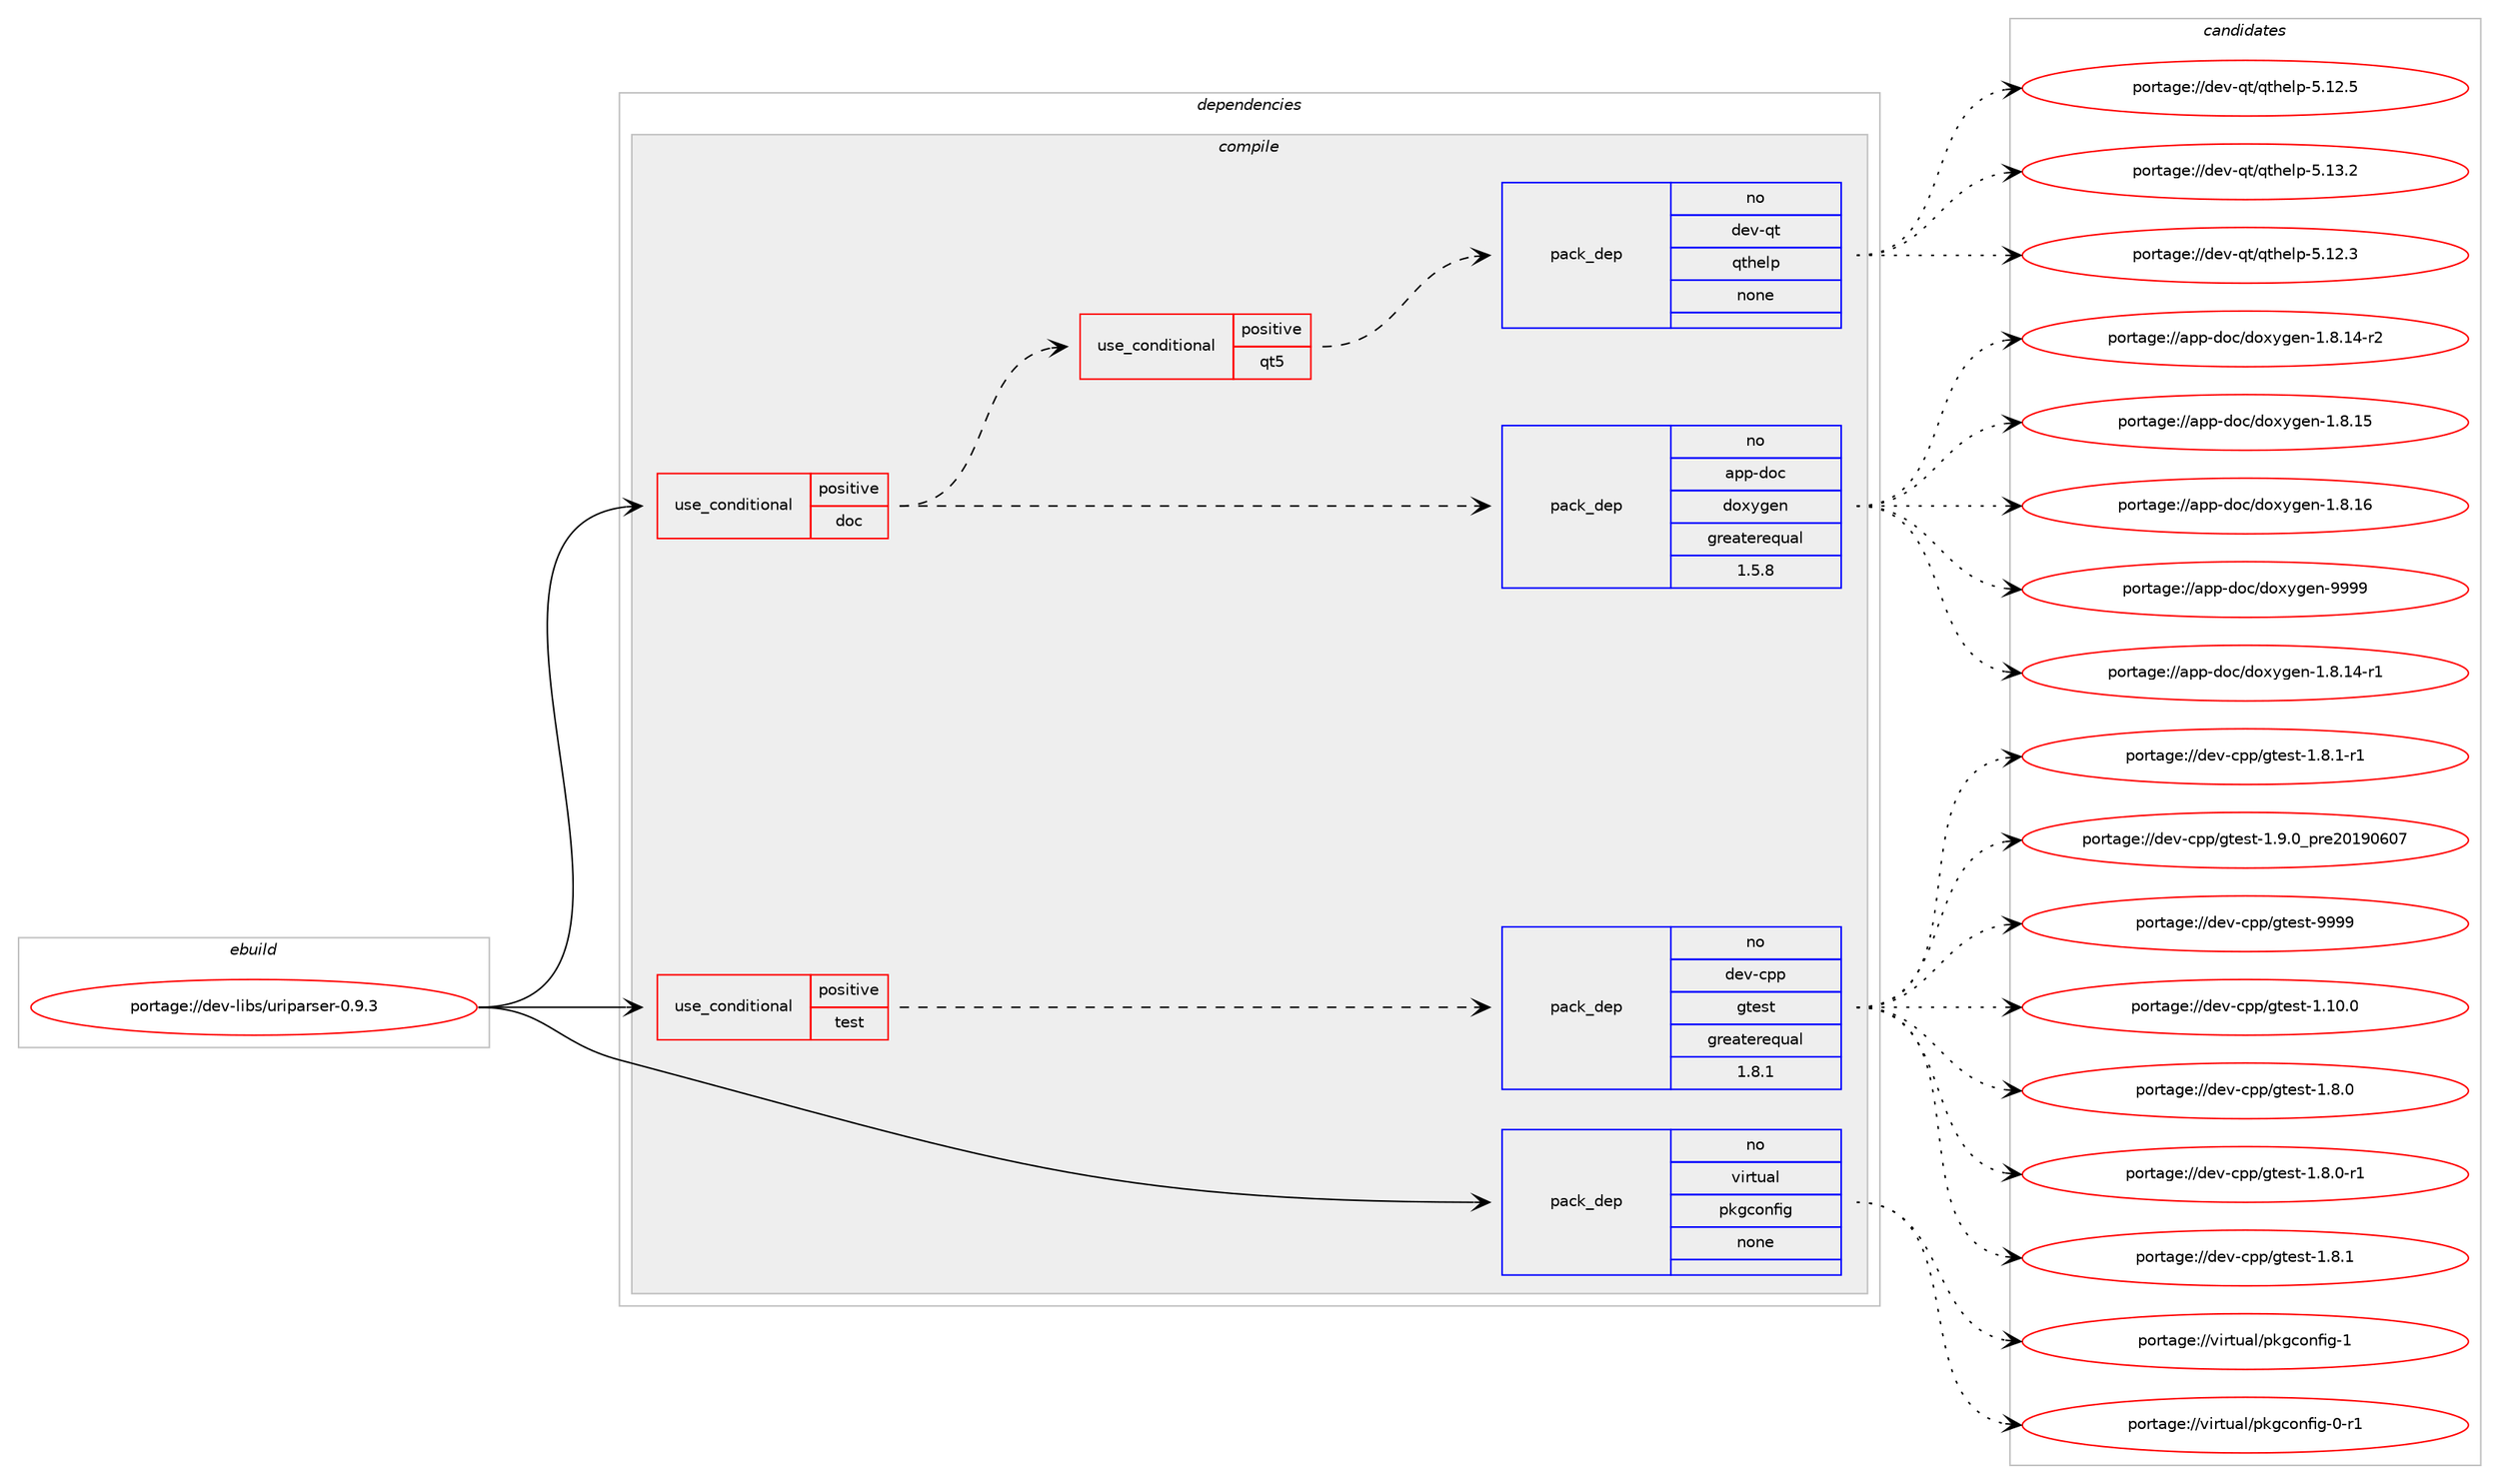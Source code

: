 digraph prolog {

# *************
# Graph options
# *************

newrank=true;
concentrate=true;
compound=true;
graph [rankdir=LR,fontname=Helvetica,fontsize=10,ranksep=1.5];#, ranksep=2.5, nodesep=0.2];
edge  [arrowhead=vee];
node  [fontname=Helvetica,fontsize=10];

# **********
# The ebuild
# **********

subgraph cluster_leftcol {
color=gray;
rank=same;
label=<<i>ebuild</i>>;
id [label="portage://dev-libs/uriparser-0.9.3", color=red, width=4, href="../dev-libs/uriparser-0.9.3.svg"];
}

# ****************
# The dependencies
# ****************

subgraph cluster_midcol {
color=gray;
label=<<i>dependencies</i>>;
subgraph cluster_compile {
fillcolor="#eeeeee";
style=filled;
label=<<i>compile</i>>;
subgraph cond21910 {
dependency104272 [label=<<TABLE BORDER="0" CELLBORDER="1" CELLSPACING="0" CELLPADDING="4"><TR><TD ROWSPAN="3" CELLPADDING="10">use_conditional</TD></TR><TR><TD>positive</TD></TR><TR><TD>doc</TD></TR></TABLE>>, shape=none, color=red];
subgraph pack79235 {
dependency104273 [label=<<TABLE BORDER="0" CELLBORDER="1" CELLSPACING="0" CELLPADDING="4" WIDTH="220"><TR><TD ROWSPAN="6" CELLPADDING="30">pack_dep</TD></TR><TR><TD WIDTH="110">no</TD></TR><TR><TD>app-doc</TD></TR><TR><TD>doxygen</TD></TR><TR><TD>greaterequal</TD></TR><TR><TD>1.5.8</TD></TR></TABLE>>, shape=none, color=blue];
}
dependency104272:e -> dependency104273:w [weight=20,style="dashed",arrowhead="vee"];
subgraph cond21911 {
dependency104274 [label=<<TABLE BORDER="0" CELLBORDER="1" CELLSPACING="0" CELLPADDING="4"><TR><TD ROWSPAN="3" CELLPADDING="10">use_conditional</TD></TR><TR><TD>positive</TD></TR><TR><TD>qt5</TD></TR></TABLE>>, shape=none, color=red];
subgraph pack79236 {
dependency104275 [label=<<TABLE BORDER="0" CELLBORDER="1" CELLSPACING="0" CELLPADDING="4" WIDTH="220"><TR><TD ROWSPAN="6" CELLPADDING="30">pack_dep</TD></TR><TR><TD WIDTH="110">no</TD></TR><TR><TD>dev-qt</TD></TR><TR><TD>qthelp</TD></TR><TR><TD>none</TD></TR><TR><TD></TD></TR></TABLE>>, shape=none, color=blue];
}
dependency104274:e -> dependency104275:w [weight=20,style="dashed",arrowhead="vee"];
}
dependency104272:e -> dependency104274:w [weight=20,style="dashed",arrowhead="vee"];
}
id:e -> dependency104272:w [weight=20,style="solid",arrowhead="vee"];
subgraph cond21912 {
dependency104276 [label=<<TABLE BORDER="0" CELLBORDER="1" CELLSPACING="0" CELLPADDING="4"><TR><TD ROWSPAN="3" CELLPADDING="10">use_conditional</TD></TR><TR><TD>positive</TD></TR><TR><TD>test</TD></TR></TABLE>>, shape=none, color=red];
subgraph pack79237 {
dependency104277 [label=<<TABLE BORDER="0" CELLBORDER="1" CELLSPACING="0" CELLPADDING="4" WIDTH="220"><TR><TD ROWSPAN="6" CELLPADDING="30">pack_dep</TD></TR><TR><TD WIDTH="110">no</TD></TR><TR><TD>dev-cpp</TD></TR><TR><TD>gtest</TD></TR><TR><TD>greaterequal</TD></TR><TR><TD>1.8.1</TD></TR></TABLE>>, shape=none, color=blue];
}
dependency104276:e -> dependency104277:w [weight=20,style="dashed",arrowhead="vee"];
}
id:e -> dependency104276:w [weight=20,style="solid",arrowhead="vee"];
subgraph pack79238 {
dependency104278 [label=<<TABLE BORDER="0" CELLBORDER="1" CELLSPACING="0" CELLPADDING="4" WIDTH="220"><TR><TD ROWSPAN="6" CELLPADDING="30">pack_dep</TD></TR><TR><TD WIDTH="110">no</TD></TR><TR><TD>virtual</TD></TR><TR><TD>pkgconfig</TD></TR><TR><TD>none</TD></TR><TR><TD></TD></TR></TABLE>>, shape=none, color=blue];
}
id:e -> dependency104278:w [weight=20,style="solid",arrowhead="vee"];
}
subgraph cluster_compileandrun {
fillcolor="#eeeeee";
style=filled;
label=<<i>compile and run</i>>;
}
subgraph cluster_run {
fillcolor="#eeeeee";
style=filled;
label=<<i>run</i>>;
}
}

# **************
# The candidates
# **************

subgraph cluster_choices {
rank=same;
color=gray;
label=<<i>candidates</i>>;

subgraph choice79235 {
color=black;
nodesep=1;
choiceportage97112112451001119947100111120121103101110454946564649524511449 [label="portage://app-doc/doxygen-1.8.14-r1", color=red, width=4,href="../app-doc/doxygen-1.8.14-r1.svg"];
choiceportage97112112451001119947100111120121103101110454946564649524511450 [label="portage://app-doc/doxygen-1.8.14-r2", color=red, width=4,href="../app-doc/doxygen-1.8.14-r2.svg"];
choiceportage9711211245100111994710011112012110310111045494656464953 [label="portage://app-doc/doxygen-1.8.15", color=red, width=4,href="../app-doc/doxygen-1.8.15.svg"];
choiceportage9711211245100111994710011112012110310111045494656464954 [label="portage://app-doc/doxygen-1.8.16", color=red, width=4,href="../app-doc/doxygen-1.8.16.svg"];
choiceportage971121124510011199471001111201211031011104557575757 [label="portage://app-doc/doxygen-9999", color=red, width=4,href="../app-doc/doxygen-9999.svg"];
dependency104273:e -> choiceportage97112112451001119947100111120121103101110454946564649524511449:w [style=dotted,weight="100"];
dependency104273:e -> choiceportage97112112451001119947100111120121103101110454946564649524511450:w [style=dotted,weight="100"];
dependency104273:e -> choiceportage9711211245100111994710011112012110310111045494656464953:w [style=dotted,weight="100"];
dependency104273:e -> choiceportage9711211245100111994710011112012110310111045494656464954:w [style=dotted,weight="100"];
dependency104273:e -> choiceportage971121124510011199471001111201211031011104557575757:w [style=dotted,weight="100"];
}
subgraph choice79236 {
color=black;
nodesep=1;
choiceportage100101118451131164711311610410110811245534649504651 [label="portage://dev-qt/qthelp-5.12.3", color=red, width=4,href="../dev-qt/qthelp-5.12.3.svg"];
choiceportage100101118451131164711311610410110811245534649504653 [label="portage://dev-qt/qthelp-5.12.5", color=red, width=4,href="../dev-qt/qthelp-5.12.5.svg"];
choiceportage100101118451131164711311610410110811245534649514650 [label="portage://dev-qt/qthelp-5.13.2", color=red, width=4,href="../dev-qt/qthelp-5.13.2.svg"];
dependency104275:e -> choiceportage100101118451131164711311610410110811245534649504651:w [style=dotted,weight="100"];
dependency104275:e -> choiceportage100101118451131164711311610410110811245534649504653:w [style=dotted,weight="100"];
dependency104275:e -> choiceportage100101118451131164711311610410110811245534649514650:w [style=dotted,weight="100"];
}
subgraph choice79237 {
color=black;
nodesep=1;
choiceportage10010111845991121124710311610111511645494649484648 [label="portage://dev-cpp/gtest-1.10.0", color=red, width=4,href="../dev-cpp/gtest-1.10.0.svg"];
choiceportage100101118459911211247103116101115116454946564648 [label="portage://dev-cpp/gtest-1.8.0", color=red, width=4,href="../dev-cpp/gtest-1.8.0.svg"];
choiceportage1001011184599112112471031161011151164549465646484511449 [label="portage://dev-cpp/gtest-1.8.0-r1", color=red, width=4,href="../dev-cpp/gtest-1.8.0-r1.svg"];
choiceportage100101118459911211247103116101115116454946564649 [label="portage://dev-cpp/gtest-1.8.1", color=red, width=4,href="../dev-cpp/gtest-1.8.1.svg"];
choiceportage1001011184599112112471031161011151164549465646494511449 [label="portage://dev-cpp/gtest-1.8.1-r1", color=red, width=4,href="../dev-cpp/gtest-1.8.1-r1.svg"];
choiceportage100101118459911211247103116101115116454946574648951121141015048495748544855 [label="portage://dev-cpp/gtest-1.9.0_pre20190607", color=red, width=4,href="../dev-cpp/gtest-1.9.0_pre20190607.svg"];
choiceportage1001011184599112112471031161011151164557575757 [label="portage://dev-cpp/gtest-9999", color=red, width=4,href="../dev-cpp/gtest-9999.svg"];
dependency104277:e -> choiceportage10010111845991121124710311610111511645494649484648:w [style=dotted,weight="100"];
dependency104277:e -> choiceportage100101118459911211247103116101115116454946564648:w [style=dotted,weight="100"];
dependency104277:e -> choiceportage1001011184599112112471031161011151164549465646484511449:w [style=dotted,weight="100"];
dependency104277:e -> choiceportage100101118459911211247103116101115116454946564649:w [style=dotted,weight="100"];
dependency104277:e -> choiceportage1001011184599112112471031161011151164549465646494511449:w [style=dotted,weight="100"];
dependency104277:e -> choiceportage100101118459911211247103116101115116454946574648951121141015048495748544855:w [style=dotted,weight="100"];
dependency104277:e -> choiceportage1001011184599112112471031161011151164557575757:w [style=dotted,weight="100"];
}
subgraph choice79238 {
color=black;
nodesep=1;
choiceportage11810511411611797108471121071039911111010210510345484511449 [label="portage://virtual/pkgconfig-0-r1", color=red, width=4,href="../virtual/pkgconfig-0-r1.svg"];
choiceportage1181051141161179710847112107103991111101021051034549 [label="portage://virtual/pkgconfig-1", color=red, width=4,href="../virtual/pkgconfig-1.svg"];
dependency104278:e -> choiceportage11810511411611797108471121071039911111010210510345484511449:w [style=dotted,weight="100"];
dependency104278:e -> choiceportage1181051141161179710847112107103991111101021051034549:w [style=dotted,weight="100"];
}
}

}
